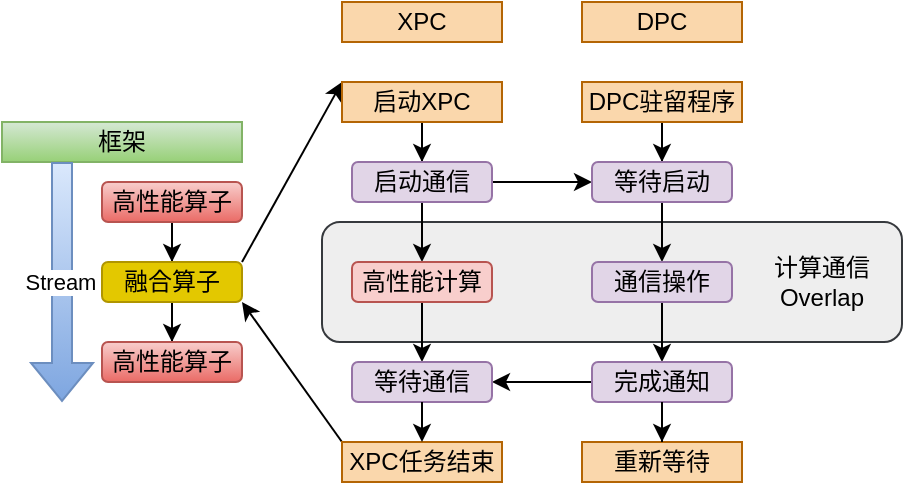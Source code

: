 <mxfile version="26.2.12">
  <diagram name="Page-1" id="J7GjG0RGEbUXZpilTZCe">
    <mxGraphModel dx="846" dy="456" grid="1" gridSize="10" guides="1" tooltips="1" connect="1" arrows="1" fold="1" page="1" pageScale="1" pageWidth="850" pageHeight="1100" math="0" shadow="0">
      <root>
        <mxCell id="0" />
        <mxCell id="1" parent="0" />
        <mxCell id="3lpxu-snT1IXDZ3YK3TL-47" value="" style="rounded=1;whiteSpace=wrap;html=1;fillColor=#eeeeee;strokeColor=#36393d;" vertex="1" parent="1">
          <mxGeometry x="330" y="390" width="290" height="60" as="geometry" />
        </mxCell>
        <mxCell id="3lpxu-snT1IXDZ3YK3TL-1" value="框架" style="rounded=0;whiteSpace=wrap;html=1;fillColor=#d5e8d4;strokeColor=#82b366;gradientColor=#97d077;" vertex="1" parent="1">
          <mxGeometry x="170" y="340" width="120" height="20" as="geometry" />
        </mxCell>
        <mxCell id="3lpxu-snT1IXDZ3YK3TL-13" value="" style="shape=flexArrow;endArrow=classic;html=1;rounded=0;exitX=0.25;exitY=1;exitDx=0;exitDy=0;fillColor=#dae8fc;strokeColor=#6c8ebf;gradientColor=#7ea6e0;" edge="1" parent="1" source="3lpxu-snT1IXDZ3YK3TL-1">
          <mxGeometry width="50" height="50" relative="1" as="geometry">
            <mxPoint x="400" y="620" as="sourcePoint" />
            <mxPoint x="200" y="480" as="targetPoint" />
          </mxGeometry>
        </mxCell>
        <mxCell id="3lpxu-snT1IXDZ3YK3TL-38" value="Stream" style="edgeLabel;html=1;align=center;verticalAlign=middle;resizable=0;points=[];" vertex="1" connectable="0" parent="3lpxu-snT1IXDZ3YK3TL-13">
          <mxGeometry x="-0.008" y="-1" relative="1" as="geometry">
            <mxPoint as="offset" />
          </mxGeometry>
        </mxCell>
        <mxCell id="3lpxu-snT1IXDZ3YK3TL-18" value="" style="edgeStyle=orthogonalEdgeStyle;rounded=0;orthogonalLoop=1;jettySize=auto;html=1;entryX=0.5;entryY=0;entryDx=0;entryDy=0;" edge="1" parent="1" source="3lpxu-snT1IXDZ3YK3TL-15" target="3lpxu-snT1IXDZ3YK3TL-16">
          <mxGeometry relative="1" as="geometry" />
        </mxCell>
        <mxCell id="3lpxu-snT1IXDZ3YK3TL-15" value="高性能算子" style="rounded=1;whiteSpace=wrap;html=1;fillColor=#f8cecc;gradientColor=#ea6b66;strokeColor=#b85450;" vertex="1" parent="1">
          <mxGeometry x="220" y="370" width="70" height="20" as="geometry" />
        </mxCell>
        <mxCell id="3lpxu-snT1IXDZ3YK3TL-19" value="" style="edgeStyle=orthogonalEdgeStyle;rounded=0;orthogonalLoop=1;jettySize=auto;html=1;" edge="1" parent="1" source="3lpxu-snT1IXDZ3YK3TL-16" target="3lpxu-snT1IXDZ3YK3TL-17">
          <mxGeometry relative="1" as="geometry" />
        </mxCell>
        <mxCell id="3lpxu-snT1IXDZ3YK3TL-16" value="融合算子" style="rounded=1;whiteSpace=wrap;html=1;fillColor=#e3c800;strokeColor=#B09500;fontColor=#000000;" vertex="1" parent="1">
          <mxGeometry x="220" y="410" width="70" height="20" as="geometry" />
        </mxCell>
        <mxCell id="3lpxu-snT1IXDZ3YK3TL-17" value="高性能算子" style="rounded=1;whiteSpace=wrap;html=1;fillColor=#f8cecc;gradientColor=#ea6b66;strokeColor=#b85450;" vertex="1" parent="1">
          <mxGeometry x="220" y="450" width="70" height="20" as="geometry" />
        </mxCell>
        <mxCell id="3lpxu-snT1IXDZ3YK3TL-20" value="" style="endArrow=classic;html=1;rounded=0;exitX=1;exitY=0;exitDx=0;exitDy=0;entryX=0;entryY=0;entryDx=0;entryDy=0;" edge="1" parent="1" source="3lpxu-snT1IXDZ3YK3TL-16" target="3lpxu-snT1IXDZ3YK3TL-24">
          <mxGeometry width="50" height="50" relative="1" as="geometry">
            <mxPoint x="310" y="500" as="sourcePoint" />
            <mxPoint x="320" y="340" as="targetPoint" />
          </mxGeometry>
        </mxCell>
        <mxCell id="3lpxu-snT1IXDZ3YK3TL-21" value="" style="endArrow=classic;html=1;rounded=0;exitX=0;exitY=0;exitDx=0;exitDy=0;entryX=1;entryY=1;entryDx=0;entryDy=0;" edge="1" parent="1" source="3lpxu-snT1IXDZ3YK3TL-40" target="3lpxu-snT1IXDZ3YK3TL-16">
          <mxGeometry width="50" height="50" relative="1" as="geometry">
            <mxPoint x="330" y="500" as="sourcePoint" />
            <mxPoint x="240" y="430" as="targetPoint" />
          </mxGeometry>
        </mxCell>
        <mxCell id="3lpxu-snT1IXDZ3YK3TL-39" value="" style="edgeStyle=orthogonalEdgeStyle;rounded=0;orthogonalLoop=1;jettySize=auto;html=1;entryX=0.5;entryY=0;entryDx=0;entryDy=0;" edge="1" parent="1" source="3lpxu-snT1IXDZ3YK3TL-24" target="3lpxu-snT1IXDZ3YK3TL-26">
          <mxGeometry relative="1" as="geometry" />
        </mxCell>
        <mxCell id="3lpxu-snT1IXDZ3YK3TL-24" value="启动XPC" style="rounded=0;whiteSpace=wrap;html=1;fillColor=#fad7ac;strokeColor=#b46504;" vertex="1" parent="1">
          <mxGeometry x="340" y="320" width="80" height="20" as="geometry" />
        </mxCell>
        <mxCell id="3lpxu-snT1IXDZ3YK3TL-45" value="" style="edgeStyle=orthogonalEdgeStyle;rounded=0;orthogonalLoop=1;jettySize=auto;html=1;" edge="1" parent="1" source="3lpxu-snT1IXDZ3YK3TL-25" target="3lpxu-snT1IXDZ3YK3TL-27">
          <mxGeometry relative="1" as="geometry" />
        </mxCell>
        <mxCell id="3lpxu-snT1IXDZ3YK3TL-25" value="DPC驻留程序" style="rounded=0;whiteSpace=wrap;html=1;fillColor=#fad7ac;strokeColor=#b46504;" vertex="1" parent="1">
          <mxGeometry x="460" y="320" width="80" height="20" as="geometry" />
        </mxCell>
        <mxCell id="3lpxu-snT1IXDZ3YK3TL-28" value="" style="edgeStyle=orthogonalEdgeStyle;rounded=0;orthogonalLoop=1;jettySize=auto;html=1;" edge="1" parent="1" source="3lpxu-snT1IXDZ3YK3TL-26" target="3lpxu-snT1IXDZ3YK3TL-27">
          <mxGeometry relative="1" as="geometry" />
        </mxCell>
        <mxCell id="3lpxu-snT1IXDZ3YK3TL-36" value="" style="edgeStyle=orthogonalEdgeStyle;rounded=0;orthogonalLoop=1;jettySize=auto;html=1;entryX=0.5;entryY=0;entryDx=0;entryDy=0;" edge="1" parent="1" source="3lpxu-snT1IXDZ3YK3TL-26" target="3lpxu-snT1IXDZ3YK3TL-33">
          <mxGeometry relative="1" as="geometry" />
        </mxCell>
        <mxCell id="3lpxu-snT1IXDZ3YK3TL-26" value="启动通信" style="rounded=1;whiteSpace=wrap;html=1;fillColor=#e1d5e7;strokeColor=#9673a6;" vertex="1" parent="1">
          <mxGeometry x="345" y="360" width="70" height="20" as="geometry" />
        </mxCell>
        <mxCell id="3lpxu-snT1IXDZ3YK3TL-30" value="" style="edgeStyle=orthogonalEdgeStyle;rounded=0;orthogonalLoop=1;jettySize=auto;html=1;" edge="1" parent="1" source="3lpxu-snT1IXDZ3YK3TL-27" target="3lpxu-snT1IXDZ3YK3TL-29">
          <mxGeometry relative="1" as="geometry" />
        </mxCell>
        <mxCell id="3lpxu-snT1IXDZ3YK3TL-27" value="等待启动" style="rounded=1;whiteSpace=wrap;html=1;fillColor=#e1d5e7;strokeColor=#9673a6;" vertex="1" parent="1">
          <mxGeometry x="465" y="360" width="70" height="20" as="geometry" />
        </mxCell>
        <mxCell id="3lpxu-snT1IXDZ3YK3TL-32" value="" style="edgeStyle=orthogonalEdgeStyle;rounded=0;orthogonalLoop=1;jettySize=auto;html=1;" edge="1" parent="1" source="3lpxu-snT1IXDZ3YK3TL-29" target="3lpxu-snT1IXDZ3YK3TL-31">
          <mxGeometry relative="1" as="geometry" />
        </mxCell>
        <mxCell id="3lpxu-snT1IXDZ3YK3TL-29" value="通信操作" style="rounded=1;whiteSpace=wrap;html=1;fillColor=#e1d5e7;strokeColor=#9673a6;" vertex="1" parent="1">
          <mxGeometry x="465" y="410" width="70" height="20" as="geometry" />
        </mxCell>
        <mxCell id="3lpxu-snT1IXDZ3YK3TL-35" value="" style="edgeStyle=orthogonalEdgeStyle;rounded=0;orthogonalLoop=1;jettySize=auto;html=1;" edge="1" parent="1" source="3lpxu-snT1IXDZ3YK3TL-31" target="3lpxu-snT1IXDZ3YK3TL-34">
          <mxGeometry relative="1" as="geometry" />
        </mxCell>
        <mxCell id="3lpxu-snT1IXDZ3YK3TL-31" value="完成通知" style="rounded=1;whiteSpace=wrap;html=1;fillColor=#e1d5e7;strokeColor=#9673a6;" vertex="1" parent="1">
          <mxGeometry x="465" y="460" width="70" height="20" as="geometry" />
        </mxCell>
        <mxCell id="3lpxu-snT1IXDZ3YK3TL-37" value="" style="edgeStyle=orthogonalEdgeStyle;rounded=0;orthogonalLoop=1;jettySize=auto;html=1;" edge="1" parent="1" source="3lpxu-snT1IXDZ3YK3TL-33" target="3lpxu-snT1IXDZ3YK3TL-34">
          <mxGeometry relative="1" as="geometry" />
        </mxCell>
        <mxCell id="3lpxu-snT1IXDZ3YK3TL-33" value="高性能计算" style="rounded=1;whiteSpace=wrap;html=1;fillColor=#f8cecc;strokeColor=#b85450;" vertex="1" parent="1">
          <mxGeometry x="345" y="410" width="70" height="20" as="geometry" />
        </mxCell>
        <mxCell id="3lpxu-snT1IXDZ3YK3TL-34" value="等待通信" style="rounded=1;whiteSpace=wrap;html=1;fillColor=#e1d5e7;strokeColor=#9673a6;" vertex="1" parent="1">
          <mxGeometry x="345" y="460" width="70" height="20" as="geometry" />
        </mxCell>
        <mxCell id="3lpxu-snT1IXDZ3YK3TL-40" value="XPC任务结束" style="rounded=0;whiteSpace=wrap;html=1;fillColor=#fad7ac;strokeColor=#b46504;" vertex="1" parent="1">
          <mxGeometry x="340" y="500" width="80" height="20" as="geometry" />
        </mxCell>
        <mxCell id="3lpxu-snT1IXDZ3YK3TL-41" value="" style="edgeStyle=orthogonalEdgeStyle;rounded=0;orthogonalLoop=1;jettySize=auto;html=1;entryX=0.5;entryY=0;entryDx=0;entryDy=0;" edge="1" parent="1" target="3lpxu-snT1IXDZ3YK3TL-40">
          <mxGeometry relative="1" as="geometry">
            <mxPoint x="380" y="480" as="sourcePoint" />
            <mxPoint x="390" y="470" as="targetPoint" />
          </mxGeometry>
        </mxCell>
        <mxCell id="3lpxu-snT1IXDZ3YK3TL-42" value="XPC" style="rounded=0;whiteSpace=wrap;html=1;fillColor=#fad7ac;strokeColor=#b46504;" vertex="1" parent="1">
          <mxGeometry x="340" y="280" width="80" height="20" as="geometry" />
        </mxCell>
        <mxCell id="3lpxu-snT1IXDZ3YK3TL-43" value="重新等待" style="rounded=0;whiteSpace=wrap;html=1;fillColor=#fad7ac;strokeColor=#b46504;" vertex="1" parent="1">
          <mxGeometry x="460" y="500" width="80" height="20" as="geometry" />
        </mxCell>
        <mxCell id="3lpxu-snT1IXDZ3YK3TL-44" value="DPC" style="rounded=0;whiteSpace=wrap;html=1;fillColor=#fad7ac;strokeColor=#b46504;" vertex="1" parent="1">
          <mxGeometry x="460" y="280" width="80" height="20" as="geometry" />
        </mxCell>
        <mxCell id="3lpxu-snT1IXDZ3YK3TL-46" value="" style="edgeStyle=orthogonalEdgeStyle;rounded=0;orthogonalLoop=1;jettySize=auto;html=1;exitX=0.5;exitY=1;exitDx=0;exitDy=0;" edge="1" parent="1" source="3lpxu-snT1IXDZ3YK3TL-31" target="3lpxu-snT1IXDZ3YK3TL-43">
          <mxGeometry relative="1" as="geometry">
            <mxPoint x="390" y="490" as="sourcePoint" />
            <mxPoint x="390" y="510" as="targetPoint" />
          </mxGeometry>
        </mxCell>
        <mxCell id="3lpxu-snT1IXDZ3YK3TL-48" value="计算通信&lt;div&gt;Overlap&lt;/div&gt;" style="text;html=1;align=center;verticalAlign=middle;whiteSpace=wrap;rounded=0;" vertex="1" parent="1">
          <mxGeometry x="550" y="405" width="60" height="30" as="geometry" />
        </mxCell>
      </root>
    </mxGraphModel>
  </diagram>
</mxfile>
